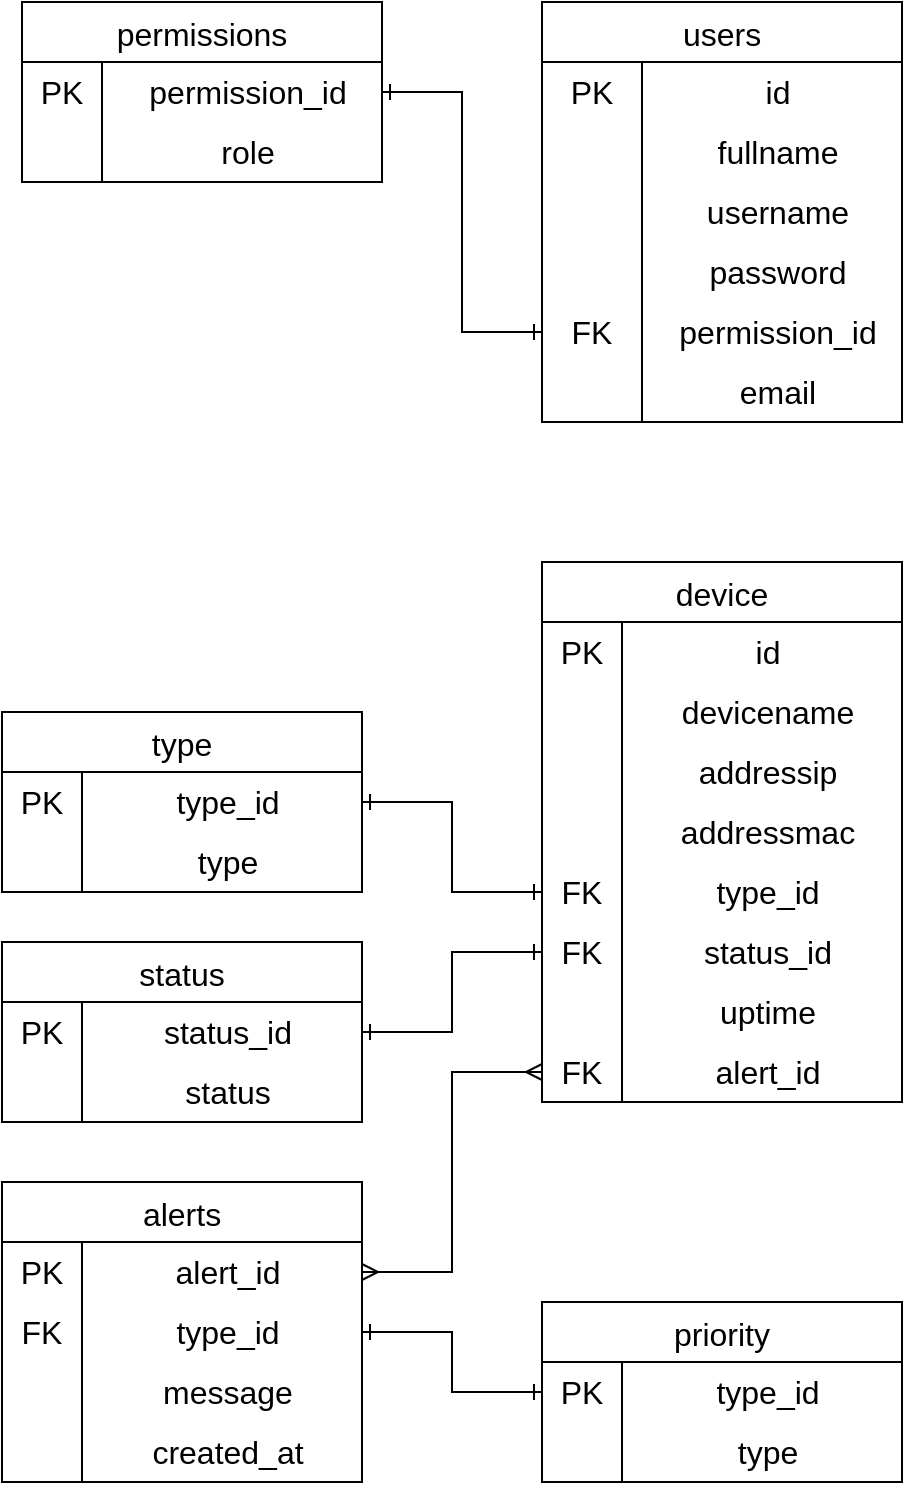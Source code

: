 <mxfile version="24.4.9" type="device">
  <diagram id="C5RBs43oDa-KdzZeNtuy" name="Page-1">
    <mxGraphModel dx="792" dy="1097" grid="1" gridSize="10" guides="1" tooltips="1" connect="1" arrows="1" fold="1" page="1" pageScale="1" pageWidth="827" pageHeight="1169" math="0" shadow="0">
      <root>
        <mxCell id="WIyWlLk6GJQsqaUBKTNV-0" />
        <mxCell id="WIyWlLk6GJQsqaUBKTNV-1" parent="WIyWlLk6GJQsqaUBKTNV-0" />
        <mxCell id="EkJhwkaAhEMNecO5ra6a-1" value="users" style="shape=table;startSize=30;container=1;collapsible=0;childLayout=tableLayout;fixedRows=1;rowLines=0;fontStyle=0;strokeColor=default;fontSize=16;" vertex="1" parent="WIyWlLk6GJQsqaUBKTNV-1">
          <mxGeometry x="300" y="40" width="180" height="210" as="geometry" />
        </mxCell>
        <mxCell id="EkJhwkaAhEMNecO5ra6a-2" value="" style="shape=tableRow;horizontal=0;startSize=0;swimlaneHead=0;swimlaneBody=0;top=0;left=0;bottom=0;right=0;collapsible=0;dropTarget=0;fillColor=none;points=[[0,0.5],[1,0.5]];portConstraint=eastwest;strokeColor=inherit;fontSize=16;" vertex="1" parent="EkJhwkaAhEMNecO5ra6a-1">
          <mxGeometry y="30" width="180" height="30" as="geometry" />
        </mxCell>
        <mxCell id="EkJhwkaAhEMNecO5ra6a-3" value="PK" style="shape=partialRectangle;html=1;whiteSpace=wrap;connectable=0;fillColor=none;top=0;left=0;bottom=0;right=0;overflow=hidden;pointerEvents=1;strokeColor=inherit;fontSize=16;" vertex="1" parent="EkJhwkaAhEMNecO5ra6a-2">
          <mxGeometry width="50" height="30" as="geometry">
            <mxRectangle width="50" height="30" as="alternateBounds" />
          </mxGeometry>
        </mxCell>
        <mxCell id="EkJhwkaAhEMNecO5ra6a-4" value="id" style="shape=partialRectangle;html=1;whiteSpace=wrap;connectable=0;fillColor=none;top=0;left=0;bottom=0;right=0;align=center;spacingLeft=6;overflow=hidden;strokeColor=inherit;fontSize=16;" vertex="1" parent="EkJhwkaAhEMNecO5ra6a-2">
          <mxGeometry x="50" width="130" height="30" as="geometry">
            <mxRectangle width="130" height="30" as="alternateBounds" />
          </mxGeometry>
        </mxCell>
        <mxCell id="EkJhwkaAhEMNecO5ra6a-5" value="" style="shape=tableRow;horizontal=0;startSize=0;swimlaneHead=0;swimlaneBody=0;top=0;left=0;bottom=0;right=0;collapsible=0;dropTarget=0;fillColor=none;points=[[0,0.5],[1,0.5]];portConstraint=eastwest;strokeColor=inherit;fontSize=16;" vertex="1" parent="EkJhwkaAhEMNecO5ra6a-1">
          <mxGeometry y="60" width="180" height="30" as="geometry" />
        </mxCell>
        <mxCell id="EkJhwkaAhEMNecO5ra6a-6" value="" style="shape=partialRectangle;html=1;whiteSpace=wrap;connectable=0;fillColor=none;top=0;left=0;bottom=0;right=0;overflow=hidden;strokeColor=inherit;fontSize=16;" vertex="1" parent="EkJhwkaAhEMNecO5ra6a-5">
          <mxGeometry width="50" height="30" as="geometry">
            <mxRectangle width="50" height="30" as="alternateBounds" />
          </mxGeometry>
        </mxCell>
        <mxCell id="EkJhwkaAhEMNecO5ra6a-7" value="fullname" style="shape=partialRectangle;html=1;whiteSpace=wrap;connectable=0;fillColor=none;top=0;left=0;bottom=0;right=0;align=center;spacingLeft=6;overflow=hidden;strokeColor=inherit;fontSize=16;" vertex="1" parent="EkJhwkaAhEMNecO5ra6a-5">
          <mxGeometry x="50" width="130" height="30" as="geometry">
            <mxRectangle width="130" height="30" as="alternateBounds" />
          </mxGeometry>
        </mxCell>
        <mxCell id="EkJhwkaAhEMNecO5ra6a-8" value="" style="shape=tableRow;horizontal=0;startSize=0;swimlaneHead=0;swimlaneBody=0;top=0;left=0;bottom=0;right=0;collapsible=0;dropTarget=0;fillColor=none;points=[[0,0.5],[1,0.5]];portConstraint=eastwest;strokeColor=inherit;fontSize=16;" vertex="1" parent="EkJhwkaAhEMNecO5ra6a-1">
          <mxGeometry y="90" width="180" height="30" as="geometry" />
        </mxCell>
        <mxCell id="EkJhwkaAhEMNecO5ra6a-9" value="" style="shape=partialRectangle;html=1;whiteSpace=wrap;connectable=0;fillColor=none;top=0;left=0;bottom=0;right=0;overflow=hidden;strokeColor=inherit;fontSize=16;" vertex="1" parent="EkJhwkaAhEMNecO5ra6a-8">
          <mxGeometry width="50" height="30" as="geometry">
            <mxRectangle width="50" height="30" as="alternateBounds" />
          </mxGeometry>
        </mxCell>
        <mxCell id="EkJhwkaAhEMNecO5ra6a-10" value="username" style="shape=partialRectangle;html=1;whiteSpace=wrap;connectable=0;fillColor=none;top=0;left=0;bottom=0;right=0;align=center;spacingLeft=6;overflow=hidden;strokeColor=inherit;fontSize=16;" vertex="1" parent="EkJhwkaAhEMNecO5ra6a-8">
          <mxGeometry x="50" width="130" height="30" as="geometry">
            <mxRectangle width="130" height="30" as="alternateBounds" />
          </mxGeometry>
        </mxCell>
        <mxCell id="EkJhwkaAhEMNecO5ra6a-11" style="shape=tableRow;horizontal=0;startSize=0;swimlaneHead=0;swimlaneBody=0;top=0;left=0;bottom=0;right=0;collapsible=0;dropTarget=0;fillColor=none;points=[[0,0.5],[1,0.5]];portConstraint=eastwest;strokeColor=inherit;fontSize=16;" vertex="1" parent="EkJhwkaAhEMNecO5ra6a-1">
          <mxGeometry y="120" width="180" height="30" as="geometry" />
        </mxCell>
        <mxCell id="EkJhwkaAhEMNecO5ra6a-12" style="shape=partialRectangle;html=1;whiteSpace=wrap;connectable=0;fillColor=none;top=0;left=0;bottom=0;right=0;overflow=hidden;strokeColor=inherit;fontSize=16;" vertex="1" parent="EkJhwkaAhEMNecO5ra6a-11">
          <mxGeometry width="50" height="30" as="geometry">
            <mxRectangle width="50" height="30" as="alternateBounds" />
          </mxGeometry>
        </mxCell>
        <mxCell id="EkJhwkaAhEMNecO5ra6a-13" value="password" style="shape=partialRectangle;html=1;whiteSpace=wrap;connectable=0;fillColor=none;top=0;left=0;bottom=0;right=0;align=center;spacingLeft=6;overflow=hidden;strokeColor=inherit;fontSize=16;" vertex="1" parent="EkJhwkaAhEMNecO5ra6a-11">
          <mxGeometry x="50" width="130" height="30" as="geometry">
            <mxRectangle width="130" height="30" as="alternateBounds" />
          </mxGeometry>
        </mxCell>
        <mxCell id="EkJhwkaAhEMNecO5ra6a-14" style="shape=tableRow;horizontal=0;startSize=0;swimlaneHead=0;swimlaneBody=0;top=0;left=0;bottom=0;right=0;collapsible=0;dropTarget=0;fillColor=none;points=[[0,0.5],[1,0.5]];portConstraint=eastwest;strokeColor=inherit;fontSize=16;" vertex="1" parent="EkJhwkaAhEMNecO5ra6a-1">
          <mxGeometry y="150" width="180" height="30" as="geometry" />
        </mxCell>
        <mxCell id="EkJhwkaAhEMNecO5ra6a-15" value="FK" style="shape=partialRectangle;html=1;whiteSpace=wrap;connectable=0;fillColor=none;top=0;left=0;bottom=0;right=0;overflow=hidden;strokeColor=inherit;fontSize=16;" vertex="1" parent="EkJhwkaAhEMNecO5ra6a-14">
          <mxGeometry width="50" height="30" as="geometry">
            <mxRectangle width="50" height="30" as="alternateBounds" />
          </mxGeometry>
        </mxCell>
        <mxCell id="EkJhwkaAhEMNecO5ra6a-16" value="permission_id" style="shape=partialRectangle;html=1;whiteSpace=wrap;connectable=0;fillColor=none;top=0;left=0;bottom=0;right=0;align=center;spacingLeft=6;overflow=hidden;strokeColor=inherit;fontSize=16;" vertex="1" parent="EkJhwkaAhEMNecO5ra6a-14">
          <mxGeometry x="50" width="130" height="30" as="geometry">
            <mxRectangle width="130" height="30" as="alternateBounds" />
          </mxGeometry>
        </mxCell>
        <mxCell id="EkJhwkaAhEMNecO5ra6a-17" style="shape=tableRow;horizontal=0;startSize=0;swimlaneHead=0;swimlaneBody=0;top=0;left=0;bottom=0;right=0;collapsible=0;dropTarget=0;fillColor=none;points=[[0,0.5],[1,0.5]];portConstraint=eastwest;strokeColor=inherit;fontSize=16;" vertex="1" parent="EkJhwkaAhEMNecO5ra6a-1">
          <mxGeometry y="180" width="180" height="30" as="geometry" />
        </mxCell>
        <mxCell id="EkJhwkaAhEMNecO5ra6a-18" style="shape=partialRectangle;html=1;whiteSpace=wrap;connectable=0;fillColor=none;top=0;left=0;bottom=0;right=0;overflow=hidden;strokeColor=inherit;fontSize=16;" vertex="1" parent="EkJhwkaAhEMNecO5ra6a-17">
          <mxGeometry width="50" height="30" as="geometry">
            <mxRectangle width="50" height="30" as="alternateBounds" />
          </mxGeometry>
        </mxCell>
        <mxCell id="EkJhwkaAhEMNecO5ra6a-19" value="email" style="shape=partialRectangle;html=1;whiteSpace=wrap;connectable=0;fillColor=none;top=0;left=0;bottom=0;right=0;align=center;spacingLeft=6;overflow=hidden;strokeColor=inherit;fontSize=16;" vertex="1" parent="EkJhwkaAhEMNecO5ra6a-17">
          <mxGeometry x="50" width="130" height="30" as="geometry">
            <mxRectangle width="130" height="30" as="alternateBounds" />
          </mxGeometry>
        </mxCell>
        <mxCell id="EkJhwkaAhEMNecO5ra6a-20" value="permissions" style="shape=table;startSize=30;container=1;collapsible=0;childLayout=tableLayout;fixedRows=1;rowLines=0;fontStyle=0;strokeColor=default;fontSize=16;align=center;" vertex="1" parent="WIyWlLk6GJQsqaUBKTNV-1">
          <mxGeometry x="40" y="40" width="180" height="90" as="geometry" />
        </mxCell>
        <mxCell id="EkJhwkaAhEMNecO5ra6a-21" value="" style="shape=tableRow;horizontal=0;startSize=0;swimlaneHead=0;swimlaneBody=0;top=0;left=0;bottom=0;right=0;collapsible=0;dropTarget=0;fillColor=none;points=[[0,0.5],[1,0.5]];portConstraint=eastwest;strokeColor=inherit;fontSize=16;" vertex="1" parent="EkJhwkaAhEMNecO5ra6a-20">
          <mxGeometry y="30" width="180" height="30" as="geometry" />
        </mxCell>
        <mxCell id="EkJhwkaAhEMNecO5ra6a-22" value="PK" style="shape=partialRectangle;html=1;whiteSpace=wrap;connectable=0;fillColor=none;top=0;left=0;bottom=0;right=0;overflow=hidden;pointerEvents=1;strokeColor=inherit;fontSize=16;" vertex="1" parent="EkJhwkaAhEMNecO5ra6a-21">
          <mxGeometry width="40" height="30" as="geometry">
            <mxRectangle width="40" height="30" as="alternateBounds" />
          </mxGeometry>
        </mxCell>
        <mxCell id="EkJhwkaAhEMNecO5ra6a-23" value="permission_id" style="shape=partialRectangle;html=1;whiteSpace=wrap;connectable=0;fillColor=none;top=0;left=0;bottom=0;right=0;align=center;spacingLeft=6;overflow=hidden;strokeColor=inherit;fontSize=16;" vertex="1" parent="EkJhwkaAhEMNecO5ra6a-21">
          <mxGeometry x="40" width="140" height="30" as="geometry">
            <mxRectangle width="140" height="30" as="alternateBounds" />
          </mxGeometry>
        </mxCell>
        <mxCell id="EkJhwkaAhEMNecO5ra6a-24" value="" style="shape=tableRow;horizontal=0;startSize=0;swimlaneHead=0;swimlaneBody=0;top=0;left=0;bottom=0;right=0;collapsible=0;dropTarget=0;fillColor=none;points=[[0,0.5],[1,0.5]];portConstraint=eastwest;strokeColor=inherit;fontSize=16;" vertex="1" parent="EkJhwkaAhEMNecO5ra6a-20">
          <mxGeometry y="60" width="180" height="30" as="geometry" />
        </mxCell>
        <mxCell id="EkJhwkaAhEMNecO5ra6a-25" value="" style="shape=partialRectangle;html=1;whiteSpace=wrap;connectable=0;fillColor=none;top=0;left=0;bottom=0;right=0;overflow=hidden;strokeColor=inherit;fontSize=16;" vertex="1" parent="EkJhwkaAhEMNecO5ra6a-24">
          <mxGeometry width="40" height="30" as="geometry">
            <mxRectangle width="40" height="30" as="alternateBounds" />
          </mxGeometry>
        </mxCell>
        <mxCell id="EkJhwkaAhEMNecO5ra6a-26" value="role" style="shape=partialRectangle;html=1;whiteSpace=wrap;connectable=0;fillColor=none;top=0;left=0;bottom=0;right=0;align=center;spacingLeft=6;overflow=hidden;strokeColor=inherit;fontSize=16;" vertex="1" parent="EkJhwkaAhEMNecO5ra6a-24">
          <mxGeometry x="40" width="140" height="30" as="geometry">
            <mxRectangle width="140" height="30" as="alternateBounds" />
          </mxGeometry>
        </mxCell>
        <mxCell id="EkJhwkaAhEMNecO5ra6a-30" style="edgeStyle=orthogonalEdgeStyle;rounded=0;orthogonalLoop=1;jettySize=auto;html=1;entryX=0;entryY=0.5;entryDx=0;entryDy=0;startArrow=ERone;startFill=0;endArrow=ERone;endFill=0;" edge="1" parent="WIyWlLk6GJQsqaUBKTNV-1" source="EkJhwkaAhEMNecO5ra6a-21" target="EkJhwkaAhEMNecO5ra6a-14">
          <mxGeometry relative="1" as="geometry" />
        </mxCell>
        <mxCell id="EkJhwkaAhEMNecO5ra6a-31" value="device" style="shape=table;startSize=30;container=1;collapsible=0;childLayout=tableLayout;fixedRows=1;rowLines=0;fontStyle=0;strokeColor=default;fontSize=16;align=center;" vertex="1" parent="WIyWlLk6GJQsqaUBKTNV-1">
          <mxGeometry x="300" y="320" width="180" height="270" as="geometry" />
        </mxCell>
        <mxCell id="EkJhwkaAhEMNecO5ra6a-32" value="" style="shape=tableRow;horizontal=0;startSize=0;swimlaneHead=0;swimlaneBody=0;top=0;left=0;bottom=0;right=0;collapsible=0;dropTarget=0;fillColor=none;points=[[0,0.5],[1,0.5]];portConstraint=eastwest;strokeColor=inherit;fontSize=16;align=center;" vertex="1" parent="EkJhwkaAhEMNecO5ra6a-31">
          <mxGeometry y="30" width="180" height="30" as="geometry" />
        </mxCell>
        <mxCell id="EkJhwkaAhEMNecO5ra6a-33" value="PK" style="shape=partialRectangle;html=1;whiteSpace=wrap;connectable=0;fillColor=none;top=0;left=0;bottom=0;right=0;overflow=hidden;pointerEvents=1;strokeColor=inherit;fontSize=16;align=center;" vertex="1" parent="EkJhwkaAhEMNecO5ra6a-32">
          <mxGeometry width="40" height="30" as="geometry">
            <mxRectangle width="40" height="30" as="alternateBounds" />
          </mxGeometry>
        </mxCell>
        <mxCell id="EkJhwkaAhEMNecO5ra6a-34" value="id" style="shape=partialRectangle;html=1;whiteSpace=wrap;connectable=0;fillColor=none;top=0;left=0;bottom=0;right=0;align=center;spacingLeft=6;overflow=hidden;strokeColor=inherit;fontSize=16;" vertex="1" parent="EkJhwkaAhEMNecO5ra6a-32">
          <mxGeometry x="40" width="140" height="30" as="geometry">
            <mxRectangle width="140" height="30" as="alternateBounds" />
          </mxGeometry>
        </mxCell>
        <mxCell id="EkJhwkaAhEMNecO5ra6a-35" value="" style="shape=tableRow;horizontal=0;startSize=0;swimlaneHead=0;swimlaneBody=0;top=0;left=0;bottom=0;right=0;collapsible=0;dropTarget=0;fillColor=none;points=[[0,0.5],[1,0.5]];portConstraint=eastwest;strokeColor=inherit;fontSize=16;align=center;" vertex="1" parent="EkJhwkaAhEMNecO5ra6a-31">
          <mxGeometry y="60" width="180" height="30" as="geometry" />
        </mxCell>
        <mxCell id="EkJhwkaAhEMNecO5ra6a-36" value="" style="shape=partialRectangle;html=1;whiteSpace=wrap;connectable=0;fillColor=none;top=0;left=0;bottom=0;right=0;overflow=hidden;strokeColor=inherit;fontSize=16;align=center;" vertex="1" parent="EkJhwkaAhEMNecO5ra6a-35">
          <mxGeometry width="40" height="30" as="geometry">
            <mxRectangle width="40" height="30" as="alternateBounds" />
          </mxGeometry>
        </mxCell>
        <mxCell id="EkJhwkaAhEMNecO5ra6a-37" value="devicename" style="shape=partialRectangle;html=1;whiteSpace=wrap;connectable=0;fillColor=none;top=0;left=0;bottom=0;right=0;align=center;spacingLeft=6;overflow=hidden;strokeColor=inherit;fontSize=16;" vertex="1" parent="EkJhwkaAhEMNecO5ra6a-35">
          <mxGeometry x="40" width="140" height="30" as="geometry">
            <mxRectangle width="140" height="30" as="alternateBounds" />
          </mxGeometry>
        </mxCell>
        <mxCell id="EkJhwkaAhEMNecO5ra6a-38" value="" style="shape=tableRow;horizontal=0;startSize=0;swimlaneHead=0;swimlaneBody=0;top=0;left=0;bottom=0;right=0;collapsible=0;dropTarget=0;fillColor=none;points=[[0,0.5],[1,0.5]];portConstraint=eastwest;strokeColor=inherit;fontSize=16;align=center;" vertex="1" parent="EkJhwkaAhEMNecO5ra6a-31">
          <mxGeometry y="90" width="180" height="30" as="geometry" />
        </mxCell>
        <mxCell id="EkJhwkaAhEMNecO5ra6a-39" value="" style="shape=partialRectangle;html=1;whiteSpace=wrap;connectable=0;fillColor=none;top=0;left=0;bottom=0;right=0;overflow=hidden;strokeColor=inherit;fontSize=16;align=center;" vertex="1" parent="EkJhwkaAhEMNecO5ra6a-38">
          <mxGeometry width="40" height="30" as="geometry">
            <mxRectangle width="40" height="30" as="alternateBounds" />
          </mxGeometry>
        </mxCell>
        <mxCell id="EkJhwkaAhEMNecO5ra6a-40" value="addressip" style="shape=partialRectangle;html=1;whiteSpace=wrap;connectable=0;fillColor=none;top=0;left=0;bottom=0;right=0;align=center;spacingLeft=6;overflow=hidden;strokeColor=inherit;fontSize=16;" vertex="1" parent="EkJhwkaAhEMNecO5ra6a-38">
          <mxGeometry x="40" width="140" height="30" as="geometry">
            <mxRectangle width="140" height="30" as="alternateBounds" />
          </mxGeometry>
        </mxCell>
        <mxCell id="EkJhwkaAhEMNecO5ra6a-41" style="shape=tableRow;horizontal=0;startSize=0;swimlaneHead=0;swimlaneBody=0;top=0;left=0;bottom=0;right=0;collapsible=0;dropTarget=0;fillColor=none;points=[[0,0.5],[1,0.5]];portConstraint=eastwest;strokeColor=inherit;fontSize=16;align=center;" vertex="1" parent="EkJhwkaAhEMNecO5ra6a-31">
          <mxGeometry y="120" width="180" height="30" as="geometry" />
        </mxCell>
        <mxCell id="EkJhwkaAhEMNecO5ra6a-42" style="shape=partialRectangle;html=1;whiteSpace=wrap;connectable=0;fillColor=none;top=0;left=0;bottom=0;right=0;overflow=hidden;strokeColor=inherit;fontSize=16;align=center;" vertex="1" parent="EkJhwkaAhEMNecO5ra6a-41">
          <mxGeometry width="40" height="30" as="geometry">
            <mxRectangle width="40" height="30" as="alternateBounds" />
          </mxGeometry>
        </mxCell>
        <mxCell id="EkJhwkaAhEMNecO5ra6a-43" value="addressmac" style="shape=partialRectangle;html=1;whiteSpace=wrap;connectable=0;fillColor=none;top=0;left=0;bottom=0;right=0;align=center;spacingLeft=6;overflow=hidden;strokeColor=inherit;fontSize=16;" vertex="1" parent="EkJhwkaAhEMNecO5ra6a-41">
          <mxGeometry x="40" width="140" height="30" as="geometry">
            <mxRectangle width="140" height="30" as="alternateBounds" />
          </mxGeometry>
        </mxCell>
        <mxCell id="EkJhwkaAhEMNecO5ra6a-44" style="shape=tableRow;horizontal=0;startSize=0;swimlaneHead=0;swimlaneBody=0;top=0;left=0;bottom=0;right=0;collapsible=0;dropTarget=0;fillColor=none;points=[[0,0.5],[1,0.5]];portConstraint=eastwest;strokeColor=inherit;fontSize=16;align=center;" vertex="1" parent="EkJhwkaAhEMNecO5ra6a-31">
          <mxGeometry y="150" width="180" height="30" as="geometry" />
        </mxCell>
        <mxCell id="EkJhwkaAhEMNecO5ra6a-45" value="FK" style="shape=partialRectangle;html=1;whiteSpace=wrap;connectable=0;fillColor=none;top=0;left=0;bottom=0;right=0;overflow=hidden;strokeColor=inherit;fontSize=16;align=center;" vertex="1" parent="EkJhwkaAhEMNecO5ra6a-44">
          <mxGeometry width="40" height="30" as="geometry">
            <mxRectangle width="40" height="30" as="alternateBounds" />
          </mxGeometry>
        </mxCell>
        <mxCell id="EkJhwkaAhEMNecO5ra6a-46" value="type_id" style="shape=partialRectangle;html=1;whiteSpace=wrap;connectable=0;fillColor=none;top=0;left=0;bottom=0;right=0;align=center;spacingLeft=6;overflow=hidden;strokeColor=inherit;fontSize=16;" vertex="1" parent="EkJhwkaAhEMNecO5ra6a-44">
          <mxGeometry x="40" width="140" height="30" as="geometry">
            <mxRectangle width="140" height="30" as="alternateBounds" />
          </mxGeometry>
        </mxCell>
        <mxCell id="EkJhwkaAhEMNecO5ra6a-47" style="shape=tableRow;horizontal=0;startSize=0;swimlaneHead=0;swimlaneBody=0;top=0;left=0;bottom=0;right=0;collapsible=0;dropTarget=0;fillColor=none;points=[[0,0.5],[1,0.5]];portConstraint=eastwest;strokeColor=inherit;fontSize=16;align=center;" vertex="1" parent="EkJhwkaAhEMNecO5ra6a-31">
          <mxGeometry y="180" width="180" height="30" as="geometry" />
        </mxCell>
        <mxCell id="EkJhwkaAhEMNecO5ra6a-48" value="FK" style="shape=partialRectangle;html=1;whiteSpace=wrap;connectable=0;fillColor=none;top=0;left=0;bottom=0;right=0;overflow=hidden;strokeColor=inherit;fontSize=16;align=center;" vertex="1" parent="EkJhwkaAhEMNecO5ra6a-47">
          <mxGeometry width="40" height="30" as="geometry">
            <mxRectangle width="40" height="30" as="alternateBounds" />
          </mxGeometry>
        </mxCell>
        <mxCell id="EkJhwkaAhEMNecO5ra6a-49" value="status_id" style="shape=partialRectangle;html=1;whiteSpace=wrap;connectable=0;fillColor=none;top=0;left=0;bottom=0;right=0;align=center;spacingLeft=6;overflow=hidden;strokeColor=inherit;fontSize=16;" vertex="1" parent="EkJhwkaAhEMNecO5ra6a-47">
          <mxGeometry x="40" width="140" height="30" as="geometry">
            <mxRectangle width="140" height="30" as="alternateBounds" />
          </mxGeometry>
        </mxCell>
        <mxCell id="EkJhwkaAhEMNecO5ra6a-50" style="shape=tableRow;horizontal=0;startSize=0;swimlaneHead=0;swimlaneBody=0;top=0;left=0;bottom=0;right=0;collapsible=0;dropTarget=0;fillColor=none;points=[[0,0.5],[1,0.5]];portConstraint=eastwest;strokeColor=inherit;fontSize=16;align=center;" vertex="1" parent="EkJhwkaAhEMNecO5ra6a-31">
          <mxGeometry y="210" width="180" height="30" as="geometry" />
        </mxCell>
        <mxCell id="EkJhwkaAhEMNecO5ra6a-51" style="shape=partialRectangle;html=1;whiteSpace=wrap;connectable=0;fillColor=none;top=0;left=0;bottom=0;right=0;overflow=hidden;strokeColor=inherit;fontSize=16;align=center;" vertex="1" parent="EkJhwkaAhEMNecO5ra6a-50">
          <mxGeometry width="40" height="30" as="geometry">
            <mxRectangle width="40" height="30" as="alternateBounds" />
          </mxGeometry>
        </mxCell>
        <mxCell id="EkJhwkaAhEMNecO5ra6a-52" value="uptime" style="shape=partialRectangle;html=1;whiteSpace=wrap;connectable=0;fillColor=none;top=0;left=0;bottom=0;right=0;align=center;spacingLeft=6;overflow=hidden;strokeColor=inherit;fontSize=16;" vertex="1" parent="EkJhwkaAhEMNecO5ra6a-50">
          <mxGeometry x="40" width="140" height="30" as="geometry">
            <mxRectangle width="140" height="30" as="alternateBounds" />
          </mxGeometry>
        </mxCell>
        <mxCell id="EkJhwkaAhEMNecO5ra6a-92" style="shape=tableRow;horizontal=0;startSize=0;swimlaneHead=0;swimlaneBody=0;top=0;left=0;bottom=0;right=0;collapsible=0;dropTarget=0;fillColor=none;points=[[0,0.5],[1,0.5]];portConstraint=eastwest;strokeColor=inherit;fontSize=16;align=center;" vertex="1" parent="EkJhwkaAhEMNecO5ra6a-31">
          <mxGeometry y="240" width="180" height="30" as="geometry" />
        </mxCell>
        <mxCell id="EkJhwkaAhEMNecO5ra6a-93" value="FK" style="shape=partialRectangle;html=1;whiteSpace=wrap;connectable=0;fillColor=none;top=0;left=0;bottom=0;right=0;overflow=hidden;strokeColor=inherit;fontSize=16;align=center;" vertex="1" parent="EkJhwkaAhEMNecO5ra6a-92">
          <mxGeometry width="40" height="30" as="geometry">
            <mxRectangle width="40" height="30" as="alternateBounds" />
          </mxGeometry>
        </mxCell>
        <mxCell id="EkJhwkaAhEMNecO5ra6a-94" value="alert_id" style="shape=partialRectangle;html=1;whiteSpace=wrap;connectable=0;fillColor=none;top=0;left=0;bottom=0;right=0;align=center;spacingLeft=6;overflow=hidden;strokeColor=inherit;fontSize=16;" vertex="1" parent="EkJhwkaAhEMNecO5ra6a-92">
          <mxGeometry x="40" width="140" height="30" as="geometry">
            <mxRectangle width="140" height="30" as="alternateBounds" />
          </mxGeometry>
        </mxCell>
        <mxCell id="EkJhwkaAhEMNecO5ra6a-72" value="type" style="shape=table;startSize=30;container=1;collapsible=0;childLayout=tableLayout;fixedRows=1;rowLines=0;fontStyle=0;strokeColor=default;fontSize=16;align=center;" vertex="1" parent="WIyWlLk6GJQsqaUBKTNV-1">
          <mxGeometry x="30" y="395" width="180" height="90" as="geometry" />
        </mxCell>
        <mxCell id="EkJhwkaAhEMNecO5ra6a-73" value="" style="shape=tableRow;horizontal=0;startSize=0;swimlaneHead=0;swimlaneBody=0;top=0;left=0;bottom=0;right=0;collapsible=0;dropTarget=0;fillColor=none;points=[[0,0.5],[1,0.5]];portConstraint=eastwest;strokeColor=inherit;fontSize=16;align=center;" vertex="1" parent="EkJhwkaAhEMNecO5ra6a-72">
          <mxGeometry y="30" width="180" height="30" as="geometry" />
        </mxCell>
        <mxCell id="EkJhwkaAhEMNecO5ra6a-74" value="PK" style="shape=partialRectangle;html=1;whiteSpace=wrap;connectable=0;fillColor=none;top=0;left=0;bottom=0;right=0;overflow=hidden;pointerEvents=1;strokeColor=inherit;fontSize=16;align=center;" vertex="1" parent="EkJhwkaAhEMNecO5ra6a-73">
          <mxGeometry width="40" height="30" as="geometry">
            <mxRectangle width="40" height="30" as="alternateBounds" />
          </mxGeometry>
        </mxCell>
        <mxCell id="EkJhwkaAhEMNecO5ra6a-75" value="type_id" style="shape=partialRectangle;html=1;whiteSpace=wrap;connectable=0;fillColor=none;top=0;left=0;bottom=0;right=0;align=center;spacingLeft=6;overflow=hidden;strokeColor=inherit;fontSize=16;" vertex="1" parent="EkJhwkaAhEMNecO5ra6a-73">
          <mxGeometry x="40" width="140" height="30" as="geometry">
            <mxRectangle width="140" height="30" as="alternateBounds" />
          </mxGeometry>
        </mxCell>
        <mxCell id="EkJhwkaAhEMNecO5ra6a-76" value="" style="shape=tableRow;horizontal=0;startSize=0;swimlaneHead=0;swimlaneBody=0;top=0;left=0;bottom=0;right=0;collapsible=0;dropTarget=0;fillColor=none;points=[[0,0.5],[1,0.5]];portConstraint=eastwest;strokeColor=inherit;fontSize=16;align=center;" vertex="1" parent="EkJhwkaAhEMNecO5ra6a-72">
          <mxGeometry y="60" width="180" height="30" as="geometry" />
        </mxCell>
        <mxCell id="EkJhwkaAhEMNecO5ra6a-77" value="" style="shape=partialRectangle;html=1;whiteSpace=wrap;connectable=0;fillColor=none;top=0;left=0;bottom=0;right=0;overflow=hidden;strokeColor=inherit;fontSize=16;align=center;" vertex="1" parent="EkJhwkaAhEMNecO5ra6a-76">
          <mxGeometry width="40" height="30" as="geometry">
            <mxRectangle width="40" height="30" as="alternateBounds" />
          </mxGeometry>
        </mxCell>
        <mxCell id="EkJhwkaAhEMNecO5ra6a-78" value="type" style="shape=partialRectangle;html=1;whiteSpace=wrap;connectable=0;fillColor=none;top=0;left=0;bottom=0;right=0;align=center;spacingLeft=6;overflow=hidden;strokeColor=inherit;fontSize=16;" vertex="1" parent="EkJhwkaAhEMNecO5ra6a-76">
          <mxGeometry x="40" width="140" height="30" as="geometry">
            <mxRectangle width="140" height="30" as="alternateBounds" />
          </mxGeometry>
        </mxCell>
        <mxCell id="EkJhwkaAhEMNecO5ra6a-82" style="edgeStyle=orthogonalEdgeStyle;rounded=0;orthogonalLoop=1;jettySize=auto;html=1;entryX=0;entryY=0.5;entryDx=0;entryDy=0;startArrow=ERone;startFill=0;endArrow=ERone;endFill=0;align=center;" edge="1" parent="WIyWlLk6GJQsqaUBKTNV-1" source="EkJhwkaAhEMNecO5ra6a-73" target="EkJhwkaAhEMNecO5ra6a-44">
          <mxGeometry relative="1" as="geometry" />
        </mxCell>
        <mxCell id="EkJhwkaAhEMNecO5ra6a-83" value="status" style="shape=table;startSize=30;container=1;collapsible=0;childLayout=tableLayout;fixedRows=1;rowLines=0;fontStyle=0;strokeColor=default;fontSize=16;align=center;" vertex="1" parent="WIyWlLk6GJQsqaUBKTNV-1">
          <mxGeometry x="30" y="510" width="180" height="90" as="geometry" />
        </mxCell>
        <mxCell id="EkJhwkaAhEMNecO5ra6a-84" value="" style="shape=tableRow;horizontal=0;startSize=0;swimlaneHead=0;swimlaneBody=0;top=0;left=0;bottom=0;right=0;collapsible=0;dropTarget=0;fillColor=none;points=[[0,0.5],[1,0.5]];portConstraint=eastwest;strokeColor=inherit;fontSize=16;align=center;" vertex="1" parent="EkJhwkaAhEMNecO5ra6a-83">
          <mxGeometry y="30" width="180" height="30" as="geometry" />
        </mxCell>
        <mxCell id="EkJhwkaAhEMNecO5ra6a-85" value="PK" style="shape=partialRectangle;html=1;whiteSpace=wrap;connectable=0;fillColor=none;top=0;left=0;bottom=0;right=0;overflow=hidden;pointerEvents=1;strokeColor=inherit;fontSize=16;align=center;" vertex="1" parent="EkJhwkaAhEMNecO5ra6a-84">
          <mxGeometry width="40" height="30" as="geometry">
            <mxRectangle width="40" height="30" as="alternateBounds" />
          </mxGeometry>
        </mxCell>
        <mxCell id="EkJhwkaAhEMNecO5ra6a-86" value="status_id" style="shape=partialRectangle;html=1;whiteSpace=wrap;connectable=0;fillColor=none;top=0;left=0;bottom=0;right=0;align=center;spacingLeft=6;overflow=hidden;strokeColor=inherit;fontSize=16;" vertex="1" parent="EkJhwkaAhEMNecO5ra6a-84">
          <mxGeometry x="40" width="140" height="30" as="geometry">
            <mxRectangle width="140" height="30" as="alternateBounds" />
          </mxGeometry>
        </mxCell>
        <mxCell id="EkJhwkaAhEMNecO5ra6a-87" value="" style="shape=tableRow;horizontal=0;startSize=0;swimlaneHead=0;swimlaneBody=0;top=0;left=0;bottom=0;right=0;collapsible=0;dropTarget=0;fillColor=none;points=[[0,0.5],[1,0.5]];portConstraint=eastwest;strokeColor=inherit;fontSize=16;align=center;" vertex="1" parent="EkJhwkaAhEMNecO5ra6a-83">
          <mxGeometry y="60" width="180" height="30" as="geometry" />
        </mxCell>
        <mxCell id="EkJhwkaAhEMNecO5ra6a-88" value="" style="shape=partialRectangle;html=1;whiteSpace=wrap;connectable=0;fillColor=none;top=0;left=0;bottom=0;right=0;overflow=hidden;strokeColor=inherit;fontSize=16;align=center;" vertex="1" parent="EkJhwkaAhEMNecO5ra6a-87">
          <mxGeometry width="40" height="30" as="geometry">
            <mxRectangle width="40" height="30" as="alternateBounds" />
          </mxGeometry>
        </mxCell>
        <mxCell id="EkJhwkaAhEMNecO5ra6a-89" value="status" style="shape=partialRectangle;html=1;whiteSpace=wrap;connectable=0;fillColor=none;top=0;left=0;bottom=0;right=0;align=center;spacingLeft=6;overflow=hidden;strokeColor=inherit;fontSize=16;" vertex="1" parent="EkJhwkaAhEMNecO5ra6a-87">
          <mxGeometry x="40" width="140" height="30" as="geometry">
            <mxRectangle width="140" height="30" as="alternateBounds" />
          </mxGeometry>
        </mxCell>
        <mxCell id="EkJhwkaAhEMNecO5ra6a-90" style="edgeStyle=orthogonalEdgeStyle;rounded=0;orthogonalLoop=1;jettySize=auto;html=1;entryX=0;entryY=0.5;entryDx=0;entryDy=0;endArrow=ERone;endFill=0;startArrow=ERone;startFill=0;exitX=1;exitY=0.5;exitDx=0;exitDy=0;align=center;" edge="1" parent="WIyWlLk6GJQsqaUBKTNV-1" source="EkJhwkaAhEMNecO5ra6a-84" target="EkJhwkaAhEMNecO5ra6a-47">
          <mxGeometry relative="1" as="geometry" />
        </mxCell>
        <mxCell id="EkJhwkaAhEMNecO5ra6a-95" value="alerts" style="shape=table;startSize=30;container=1;collapsible=0;childLayout=tableLayout;fixedRows=1;rowLines=0;fontStyle=0;strokeColor=default;fontSize=16;align=center;" vertex="1" parent="WIyWlLk6GJQsqaUBKTNV-1">
          <mxGeometry x="30" y="630" width="180" height="150" as="geometry" />
        </mxCell>
        <mxCell id="EkJhwkaAhEMNecO5ra6a-96" value="" style="shape=tableRow;horizontal=0;startSize=0;swimlaneHead=0;swimlaneBody=0;top=0;left=0;bottom=0;right=0;collapsible=0;dropTarget=0;fillColor=none;points=[[0,0.5],[1,0.5]];portConstraint=eastwest;strokeColor=inherit;fontSize=16;align=center;" vertex="1" parent="EkJhwkaAhEMNecO5ra6a-95">
          <mxGeometry y="30" width="180" height="30" as="geometry" />
        </mxCell>
        <mxCell id="EkJhwkaAhEMNecO5ra6a-97" value="PK" style="shape=partialRectangle;html=1;whiteSpace=wrap;connectable=0;fillColor=none;top=0;left=0;bottom=0;right=0;overflow=hidden;pointerEvents=1;strokeColor=inherit;fontSize=16;align=center;" vertex="1" parent="EkJhwkaAhEMNecO5ra6a-96">
          <mxGeometry width="40" height="30" as="geometry">
            <mxRectangle width="40" height="30" as="alternateBounds" />
          </mxGeometry>
        </mxCell>
        <mxCell id="EkJhwkaAhEMNecO5ra6a-98" value="alert_id" style="shape=partialRectangle;html=1;whiteSpace=wrap;connectable=0;fillColor=none;top=0;left=0;bottom=0;right=0;align=center;spacingLeft=6;overflow=hidden;strokeColor=inherit;fontSize=16;" vertex="1" parent="EkJhwkaAhEMNecO5ra6a-96">
          <mxGeometry x="40" width="140" height="30" as="geometry">
            <mxRectangle width="140" height="30" as="alternateBounds" />
          </mxGeometry>
        </mxCell>
        <mxCell id="EkJhwkaAhEMNecO5ra6a-99" value="" style="shape=tableRow;horizontal=0;startSize=0;swimlaneHead=0;swimlaneBody=0;top=0;left=0;bottom=0;right=0;collapsible=0;dropTarget=0;fillColor=none;points=[[0,0.5],[1,0.5]];portConstraint=eastwest;strokeColor=inherit;fontSize=16;align=center;" vertex="1" parent="EkJhwkaAhEMNecO5ra6a-95">
          <mxGeometry y="60" width="180" height="30" as="geometry" />
        </mxCell>
        <mxCell id="EkJhwkaAhEMNecO5ra6a-100" value="FK" style="shape=partialRectangle;html=1;whiteSpace=wrap;connectable=0;fillColor=none;top=0;left=0;bottom=0;right=0;overflow=hidden;strokeColor=inherit;fontSize=16;align=center;" vertex="1" parent="EkJhwkaAhEMNecO5ra6a-99">
          <mxGeometry width="40" height="30" as="geometry">
            <mxRectangle width="40" height="30" as="alternateBounds" />
          </mxGeometry>
        </mxCell>
        <mxCell id="EkJhwkaAhEMNecO5ra6a-101" value="type_id" style="shape=partialRectangle;html=1;whiteSpace=wrap;connectable=0;fillColor=none;top=0;left=0;bottom=0;right=0;align=center;spacingLeft=6;overflow=hidden;strokeColor=inherit;fontSize=16;" vertex="1" parent="EkJhwkaAhEMNecO5ra6a-99">
          <mxGeometry x="40" width="140" height="30" as="geometry">
            <mxRectangle width="140" height="30" as="alternateBounds" />
          </mxGeometry>
        </mxCell>
        <mxCell id="EkJhwkaAhEMNecO5ra6a-102" style="shape=tableRow;horizontal=0;startSize=0;swimlaneHead=0;swimlaneBody=0;top=0;left=0;bottom=0;right=0;collapsible=0;dropTarget=0;fillColor=none;points=[[0,0.5],[1,0.5]];portConstraint=eastwest;strokeColor=inherit;fontSize=16;align=center;" vertex="1" parent="EkJhwkaAhEMNecO5ra6a-95">
          <mxGeometry y="90" width="180" height="30" as="geometry" />
        </mxCell>
        <mxCell id="EkJhwkaAhEMNecO5ra6a-103" style="shape=partialRectangle;html=1;whiteSpace=wrap;connectable=0;fillColor=none;top=0;left=0;bottom=0;right=0;overflow=hidden;strokeColor=inherit;fontSize=16;align=center;" vertex="1" parent="EkJhwkaAhEMNecO5ra6a-102">
          <mxGeometry width="40" height="30" as="geometry">
            <mxRectangle width="40" height="30" as="alternateBounds" />
          </mxGeometry>
        </mxCell>
        <mxCell id="EkJhwkaAhEMNecO5ra6a-104" value="message" style="shape=partialRectangle;html=1;whiteSpace=wrap;connectable=0;fillColor=none;top=0;left=0;bottom=0;right=0;align=center;spacingLeft=6;overflow=hidden;strokeColor=inherit;fontSize=16;" vertex="1" parent="EkJhwkaAhEMNecO5ra6a-102">
          <mxGeometry x="40" width="140" height="30" as="geometry">
            <mxRectangle width="140" height="30" as="alternateBounds" />
          </mxGeometry>
        </mxCell>
        <mxCell id="EkJhwkaAhEMNecO5ra6a-114" style="shape=tableRow;horizontal=0;startSize=0;swimlaneHead=0;swimlaneBody=0;top=0;left=0;bottom=0;right=0;collapsible=0;dropTarget=0;fillColor=none;points=[[0,0.5],[1,0.5]];portConstraint=eastwest;strokeColor=inherit;fontSize=16;align=center;" vertex="1" parent="EkJhwkaAhEMNecO5ra6a-95">
          <mxGeometry y="120" width="180" height="30" as="geometry" />
        </mxCell>
        <mxCell id="EkJhwkaAhEMNecO5ra6a-115" style="shape=partialRectangle;html=1;whiteSpace=wrap;connectable=0;fillColor=none;top=0;left=0;bottom=0;right=0;overflow=hidden;strokeColor=inherit;fontSize=16;align=center;" vertex="1" parent="EkJhwkaAhEMNecO5ra6a-114">
          <mxGeometry width="40" height="30" as="geometry">
            <mxRectangle width="40" height="30" as="alternateBounds" />
          </mxGeometry>
        </mxCell>
        <mxCell id="EkJhwkaAhEMNecO5ra6a-116" value="created_at" style="shape=partialRectangle;html=1;whiteSpace=wrap;connectable=0;fillColor=none;top=0;left=0;bottom=0;right=0;align=center;spacingLeft=6;overflow=hidden;strokeColor=inherit;fontSize=16;" vertex="1" parent="EkJhwkaAhEMNecO5ra6a-114">
          <mxGeometry x="40" width="140" height="30" as="geometry">
            <mxRectangle width="140" height="30" as="alternateBounds" />
          </mxGeometry>
        </mxCell>
        <mxCell id="EkJhwkaAhEMNecO5ra6a-105" style="edgeStyle=orthogonalEdgeStyle;rounded=0;orthogonalLoop=1;jettySize=auto;html=1;startArrow=ERmany;startFill=0;endArrow=ERmany;endFill=0;" edge="1" parent="WIyWlLk6GJQsqaUBKTNV-1" source="EkJhwkaAhEMNecO5ra6a-96" target="EkJhwkaAhEMNecO5ra6a-92">
          <mxGeometry relative="1" as="geometry" />
        </mxCell>
        <mxCell id="EkJhwkaAhEMNecO5ra6a-106" value="priority" style="shape=table;startSize=30;container=1;collapsible=0;childLayout=tableLayout;fixedRows=1;rowLines=0;fontStyle=0;strokeColor=default;fontSize=16;align=center;" vertex="1" parent="WIyWlLk6GJQsqaUBKTNV-1">
          <mxGeometry x="300" y="690" width="180" height="90" as="geometry" />
        </mxCell>
        <mxCell id="EkJhwkaAhEMNecO5ra6a-107" value="" style="shape=tableRow;horizontal=0;startSize=0;swimlaneHead=0;swimlaneBody=0;top=0;left=0;bottom=0;right=0;collapsible=0;dropTarget=0;fillColor=none;points=[[0,0.5],[1,0.5]];portConstraint=eastwest;strokeColor=inherit;fontSize=16;align=center;" vertex="1" parent="EkJhwkaAhEMNecO5ra6a-106">
          <mxGeometry y="30" width="180" height="30" as="geometry" />
        </mxCell>
        <mxCell id="EkJhwkaAhEMNecO5ra6a-108" value="PK" style="shape=partialRectangle;html=1;whiteSpace=wrap;connectable=0;fillColor=none;top=0;left=0;bottom=0;right=0;overflow=hidden;pointerEvents=1;strokeColor=inherit;fontSize=16;align=center;" vertex="1" parent="EkJhwkaAhEMNecO5ra6a-107">
          <mxGeometry width="40" height="30" as="geometry">
            <mxRectangle width="40" height="30" as="alternateBounds" />
          </mxGeometry>
        </mxCell>
        <mxCell id="EkJhwkaAhEMNecO5ra6a-109" value="type_id" style="shape=partialRectangle;html=1;whiteSpace=wrap;connectable=0;fillColor=none;top=0;left=0;bottom=0;right=0;align=center;spacingLeft=6;overflow=hidden;strokeColor=inherit;fontSize=16;" vertex="1" parent="EkJhwkaAhEMNecO5ra6a-107">
          <mxGeometry x="40" width="140" height="30" as="geometry">
            <mxRectangle width="140" height="30" as="alternateBounds" />
          </mxGeometry>
        </mxCell>
        <mxCell id="EkJhwkaAhEMNecO5ra6a-110" value="" style="shape=tableRow;horizontal=0;startSize=0;swimlaneHead=0;swimlaneBody=0;top=0;left=0;bottom=0;right=0;collapsible=0;dropTarget=0;fillColor=none;points=[[0,0.5],[1,0.5]];portConstraint=eastwest;strokeColor=inherit;fontSize=16;align=center;" vertex="1" parent="EkJhwkaAhEMNecO5ra6a-106">
          <mxGeometry y="60" width="180" height="30" as="geometry" />
        </mxCell>
        <mxCell id="EkJhwkaAhEMNecO5ra6a-111" value="" style="shape=partialRectangle;html=1;whiteSpace=wrap;connectable=0;fillColor=none;top=0;left=0;bottom=0;right=0;overflow=hidden;strokeColor=inherit;fontSize=16;align=center;" vertex="1" parent="EkJhwkaAhEMNecO5ra6a-110">
          <mxGeometry width="40" height="30" as="geometry">
            <mxRectangle width="40" height="30" as="alternateBounds" />
          </mxGeometry>
        </mxCell>
        <mxCell id="EkJhwkaAhEMNecO5ra6a-112" value="type" style="shape=partialRectangle;html=1;whiteSpace=wrap;connectable=0;fillColor=none;top=0;left=0;bottom=0;right=0;align=center;spacingLeft=6;overflow=hidden;strokeColor=inherit;fontSize=16;" vertex="1" parent="EkJhwkaAhEMNecO5ra6a-110">
          <mxGeometry x="40" width="140" height="30" as="geometry">
            <mxRectangle width="140" height="30" as="alternateBounds" />
          </mxGeometry>
        </mxCell>
        <mxCell id="EkJhwkaAhEMNecO5ra6a-113" style="edgeStyle=orthogonalEdgeStyle;rounded=0;orthogonalLoop=1;jettySize=auto;html=1;exitX=0;exitY=0.5;exitDx=0;exitDy=0;entryX=1;entryY=0.5;entryDx=0;entryDy=0;startArrow=ERone;startFill=0;endArrow=ERone;endFill=0;" edge="1" parent="WIyWlLk6GJQsqaUBKTNV-1" source="EkJhwkaAhEMNecO5ra6a-107" target="EkJhwkaAhEMNecO5ra6a-99">
          <mxGeometry relative="1" as="geometry" />
        </mxCell>
      </root>
    </mxGraphModel>
  </diagram>
</mxfile>
